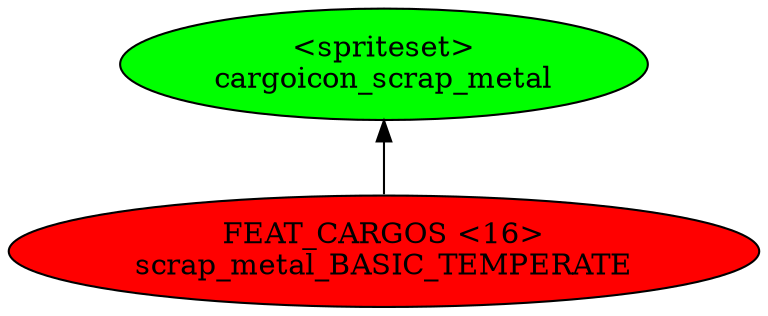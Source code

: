 digraph {
rankdir="BT"
cargoicon_scrap_metal [fillcolor=green style="filled" label="<spriteset>\ncargoicon_scrap_metal"]
scrap_metal_BASIC_TEMPERATE [fillcolor=red style="filled" label="FEAT_CARGOS <16>\nscrap_metal_BASIC_TEMPERATE"]
scrap_metal_BASIC_TEMPERATE->cargoicon_scrap_metal
}
